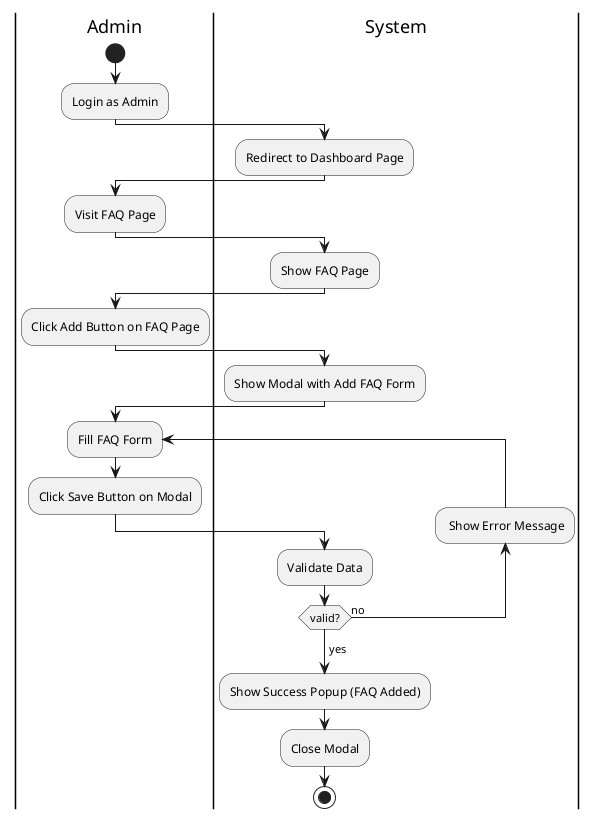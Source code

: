 @startuml AddFAQ
|Admin|
start
:Login as Admin;
|System|
:Redirect to Dashboard Page;
|Admin|
:Visit FAQ Page;
|System|
:Show FAQ Page;
|Admin|
:Click Add Button on FAQ Page;
|System|
:Show Modal with Add FAQ Form;
|Admin|
repeat :Fill FAQ Form;
:Click Save Button on Modal;
|System|
:Validate Data;
backward: Show Error Message;
repeat while(valid?) is (no)
->yes;
:Show Success Popup (FAQ Added);
:Close Modal;
stop
@enduml
